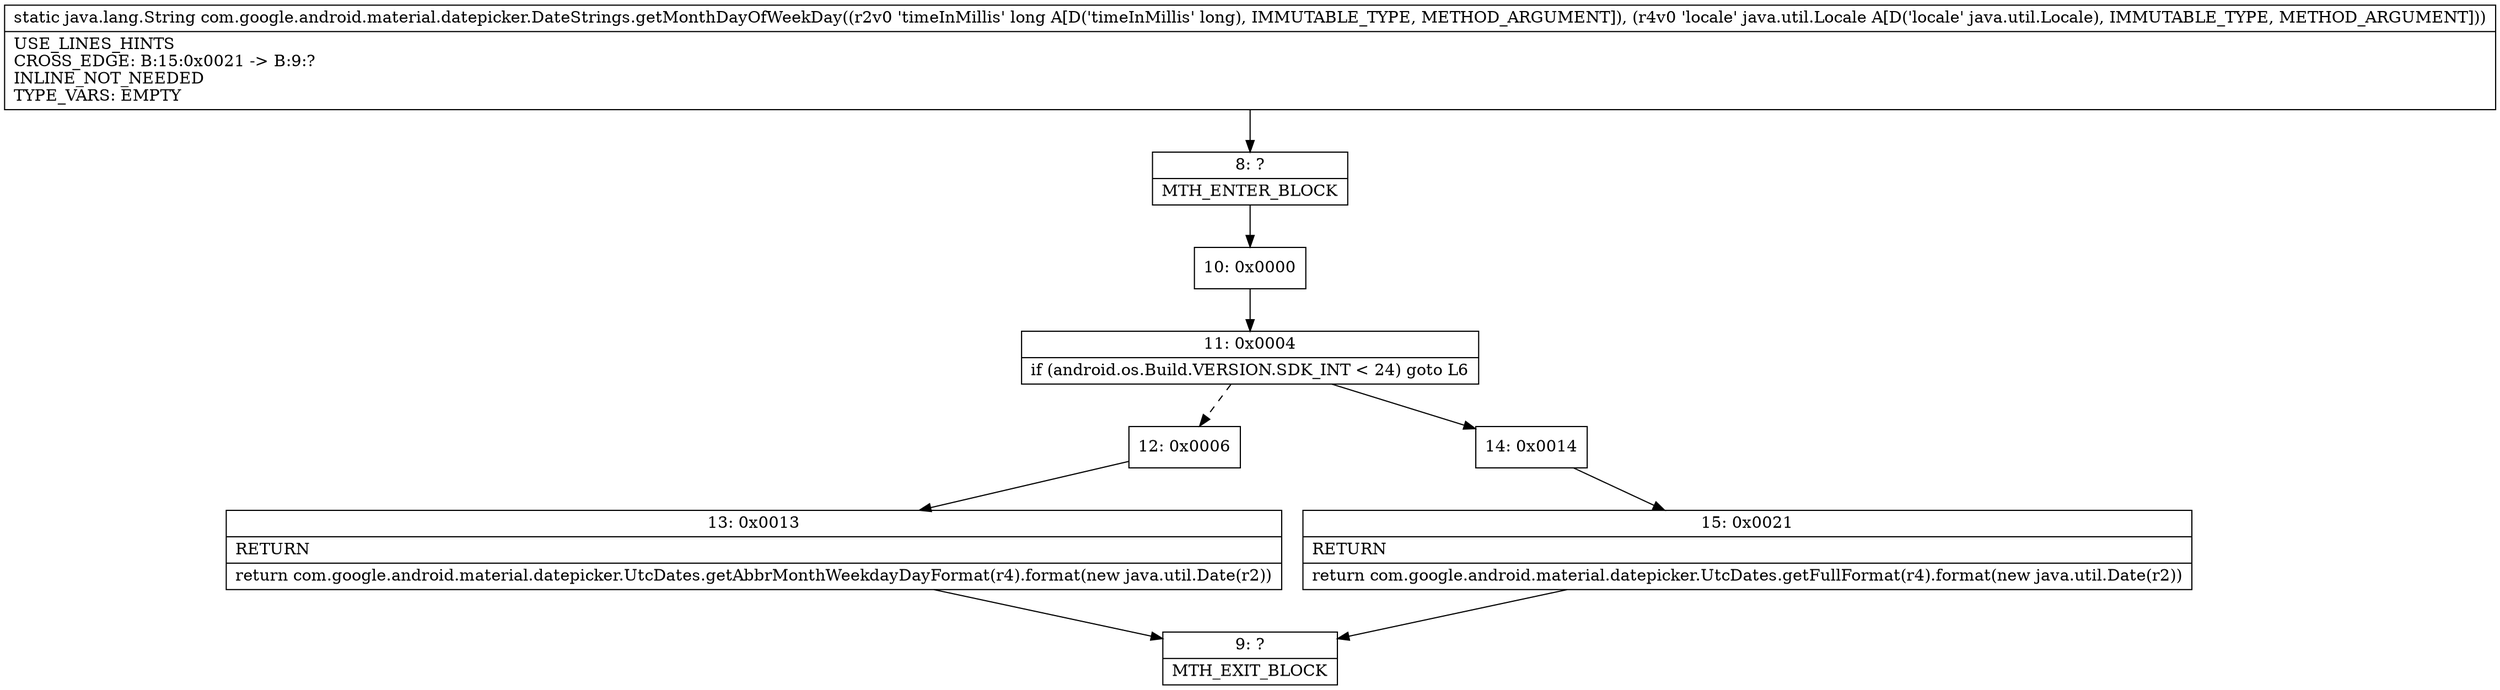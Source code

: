 digraph "CFG forcom.google.android.material.datepicker.DateStrings.getMonthDayOfWeekDay(JLjava\/util\/Locale;)Ljava\/lang\/String;" {
Node_8 [shape=record,label="{8\:\ ?|MTH_ENTER_BLOCK\l}"];
Node_10 [shape=record,label="{10\:\ 0x0000}"];
Node_11 [shape=record,label="{11\:\ 0x0004|if (android.os.Build.VERSION.SDK_INT \< 24) goto L6\l}"];
Node_12 [shape=record,label="{12\:\ 0x0006}"];
Node_13 [shape=record,label="{13\:\ 0x0013|RETURN\l|return com.google.android.material.datepicker.UtcDates.getAbbrMonthWeekdayDayFormat(r4).format(new java.util.Date(r2))\l}"];
Node_9 [shape=record,label="{9\:\ ?|MTH_EXIT_BLOCK\l}"];
Node_14 [shape=record,label="{14\:\ 0x0014}"];
Node_15 [shape=record,label="{15\:\ 0x0021|RETURN\l|return com.google.android.material.datepicker.UtcDates.getFullFormat(r4).format(new java.util.Date(r2))\l}"];
MethodNode[shape=record,label="{static java.lang.String com.google.android.material.datepicker.DateStrings.getMonthDayOfWeekDay((r2v0 'timeInMillis' long A[D('timeInMillis' long), IMMUTABLE_TYPE, METHOD_ARGUMENT]), (r4v0 'locale' java.util.Locale A[D('locale' java.util.Locale), IMMUTABLE_TYPE, METHOD_ARGUMENT]))  | USE_LINES_HINTS\lCROSS_EDGE: B:15:0x0021 \-\> B:9:?\lINLINE_NOT_NEEDED\lTYPE_VARS: EMPTY\l}"];
MethodNode -> Node_8;Node_8 -> Node_10;
Node_10 -> Node_11;
Node_11 -> Node_12[style=dashed];
Node_11 -> Node_14;
Node_12 -> Node_13;
Node_13 -> Node_9;
Node_14 -> Node_15;
Node_15 -> Node_9;
}

